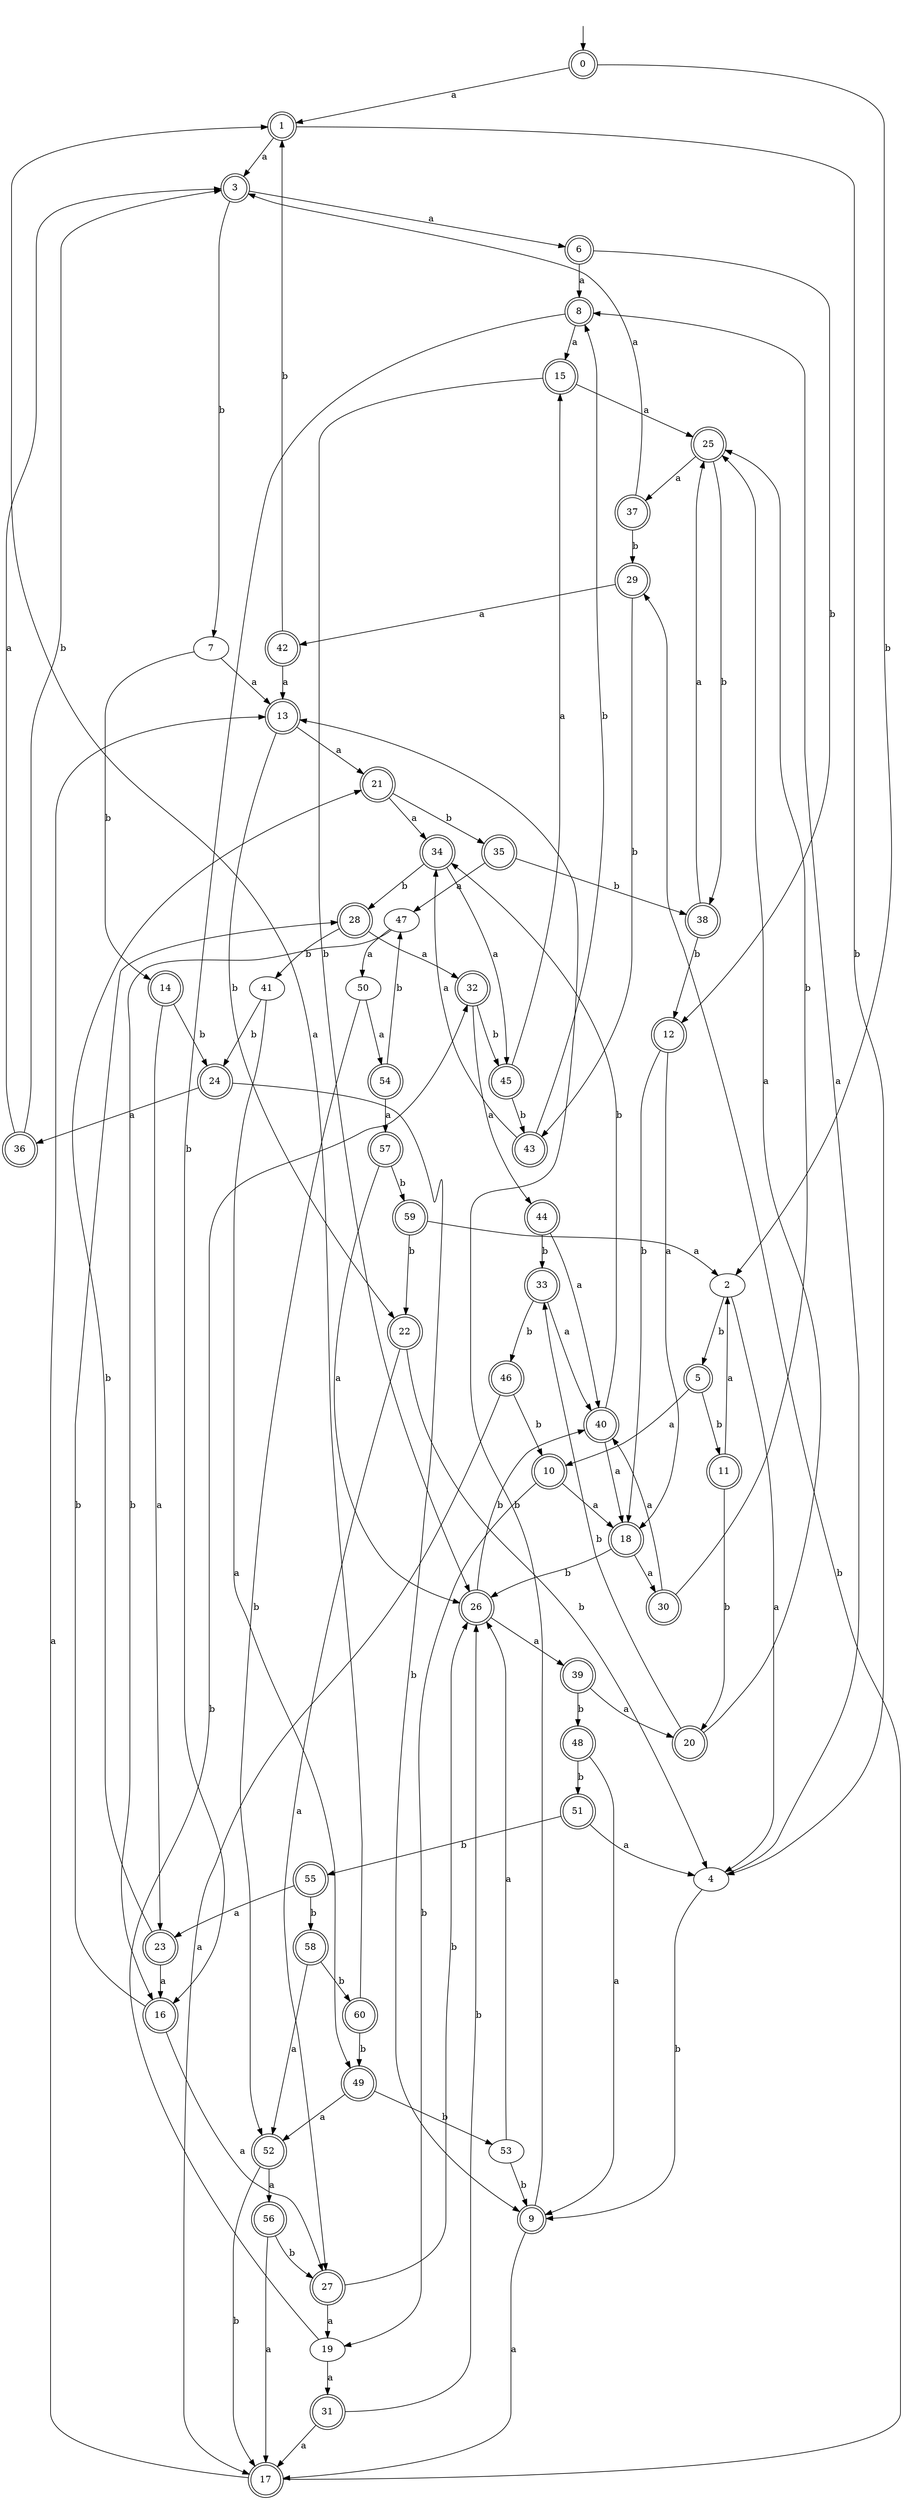digraph RandomDFA {
  __start0 [label="", shape=none];
  __start0 -> 0 [label=""];
  0 [shape=circle] [shape=doublecircle]
  0 -> 1 [label="a"]
  0 -> 2 [label="b"]
  1 [shape=doublecircle]
  1 -> 3 [label="a"]
  1 -> 4 [label="b"]
  2
  2 -> 4 [label="a"]
  2 -> 5 [label="b"]
  3 [shape=doublecircle]
  3 -> 6 [label="a"]
  3 -> 7 [label="b"]
  4
  4 -> 8 [label="a"]
  4 -> 9 [label="b"]
  5 [shape=doublecircle]
  5 -> 10 [label="a"]
  5 -> 11 [label="b"]
  6 [shape=doublecircle]
  6 -> 8 [label="a"]
  6 -> 12 [label="b"]
  7
  7 -> 13 [label="a"]
  7 -> 14 [label="b"]
  8 [shape=doublecircle]
  8 -> 15 [label="a"]
  8 -> 16 [label="b"]
  9 [shape=doublecircle]
  9 -> 17 [label="a"]
  9 -> 13 [label="b"]
  10 [shape=doublecircle]
  10 -> 18 [label="a"]
  10 -> 19 [label="b"]
  11 [shape=doublecircle]
  11 -> 2 [label="a"]
  11 -> 20 [label="b"]
  12 [shape=doublecircle]
  12 -> 18 [label="a"]
  12 -> 18 [label="b"]
  13 [shape=doublecircle]
  13 -> 21 [label="a"]
  13 -> 22 [label="b"]
  14 [shape=doublecircle]
  14 -> 23 [label="a"]
  14 -> 24 [label="b"]
  15 [shape=doublecircle]
  15 -> 25 [label="a"]
  15 -> 26 [label="b"]
  16 [shape=doublecircle]
  16 -> 27 [label="a"]
  16 -> 28 [label="b"]
  17 [shape=doublecircle]
  17 -> 13 [label="a"]
  17 -> 29 [label="b"]
  18 [shape=doublecircle]
  18 -> 30 [label="a"]
  18 -> 26 [label="b"]
  19
  19 -> 31 [label="a"]
  19 -> 32 [label="b"]
  20 [shape=doublecircle]
  20 -> 25 [label="a"]
  20 -> 33 [label="b"]
  21 [shape=doublecircle]
  21 -> 34 [label="a"]
  21 -> 35 [label="b"]
  22 [shape=doublecircle]
  22 -> 27 [label="a"]
  22 -> 4 [label="b"]
  23 [shape=doublecircle]
  23 -> 16 [label="a"]
  23 -> 21 [label="b"]
  24 [shape=doublecircle]
  24 -> 36 [label="a"]
  24 -> 9 [label="b"]
  25 [shape=doublecircle]
  25 -> 37 [label="a"]
  25 -> 38 [label="b"]
  26 [shape=doublecircle]
  26 -> 39 [label="a"]
  26 -> 40 [label="b"]
  27 [shape=doublecircle]
  27 -> 19 [label="a"]
  27 -> 26 [label="b"]
  28 [shape=doublecircle]
  28 -> 32 [label="a"]
  28 -> 41 [label="b"]
  29 [shape=doublecircle]
  29 -> 42 [label="a"]
  29 -> 43 [label="b"]
  30 [shape=doublecircle]
  30 -> 40 [label="a"]
  30 -> 25 [label="b"]
  31 [shape=doublecircle]
  31 -> 17 [label="a"]
  31 -> 26 [label="b"]
  32 [shape=doublecircle]
  32 -> 44 [label="a"]
  32 -> 45 [label="b"]
  33 [shape=doublecircle]
  33 -> 40 [label="a"]
  33 -> 46 [label="b"]
  34 [shape=doublecircle]
  34 -> 45 [label="a"]
  34 -> 28 [label="b"]
  35 [shape=doublecircle]
  35 -> 47 [label="a"]
  35 -> 38 [label="b"]
  36 [shape=doublecircle]
  36 -> 3 [label="a"]
  36 -> 3 [label="b"]
  37 [shape=doublecircle]
  37 -> 3 [label="a"]
  37 -> 29 [label="b"]
  38 [shape=doublecircle]
  38 -> 25 [label="a"]
  38 -> 12 [label="b"]
  39 [shape=doublecircle]
  39 -> 20 [label="a"]
  39 -> 48 [label="b"]
  40 [shape=doublecircle]
  40 -> 18 [label="a"]
  40 -> 34 [label="b"]
  41
  41 -> 49 [label="a"]
  41 -> 24 [label="b"]
  42 [shape=doublecircle]
  42 -> 13 [label="a"]
  42 -> 1 [label="b"]
  43 [shape=doublecircle]
  43 -> 34 [label="a"]
  43 -> 8 [label="b"]
  44 [shape=doublecircle]
  44 -> 40 [label="a"]
  44 -> 33 [label="b"]
  45 [shape=doublecircle]
  45 -> 15 [label="a"]
  45 -> 43 [label="b"]
  46 [shape=doublecircle]
  46 -> 17 [label="a"]
  46 -> 10 [label="b"]
  47
  47 -> 50 [label="a"]
  47 -> 16 [label="b"]
  48 [shape=doublecircle]
  48 -> 9 [label="a"]
  48 -> 51 [label="b"]
  49 [shape=doublecircle]
  49 -> 52 [label="a"]
  49 -> 53 [label="b"]
  50
  50 -> 54 [label="a"]
  50 -> 52 [label="b"]
  51 [shape=doublecircle]
  51 -> 4 [label="a"]
  51 -> 55 [label="b"]
  52 [shape=doublecircle]
  52 -> 56 [label="a"]
  52 -> 17 [label="b"]
  53
  53 -> 26 [label="a"]
  53 -> 9 [label="b"]
  54 [shape=doublecircle]
  54 -> 57 [label="a"]
  54 -> 47 [label="b"]
  55 [shape=doublecircle]
  55 -> 23 [label="a"]
  55 -> 58 [label="b"]
  56 [shape=doublecircle]
  56 -> 17 [label="a"]
  56 -> 27 [label="b"]
  57 [shape=doublecircle]
  57 -> 26 [label="a"]
  57 -> 59 [label="b"]
  58 [shape=doublecircle]
  58 -> 52 [label="a"]
  58 -> 60 [label="b"]
  59 [shape=doublecircle]
  59 -> 2 [label="a"]
  59 -> 22 [label="b"]
  60 [shape=doublecircle]
  60 -> 1 [label="a"]
  60 -> 49 [label="b"]
}
